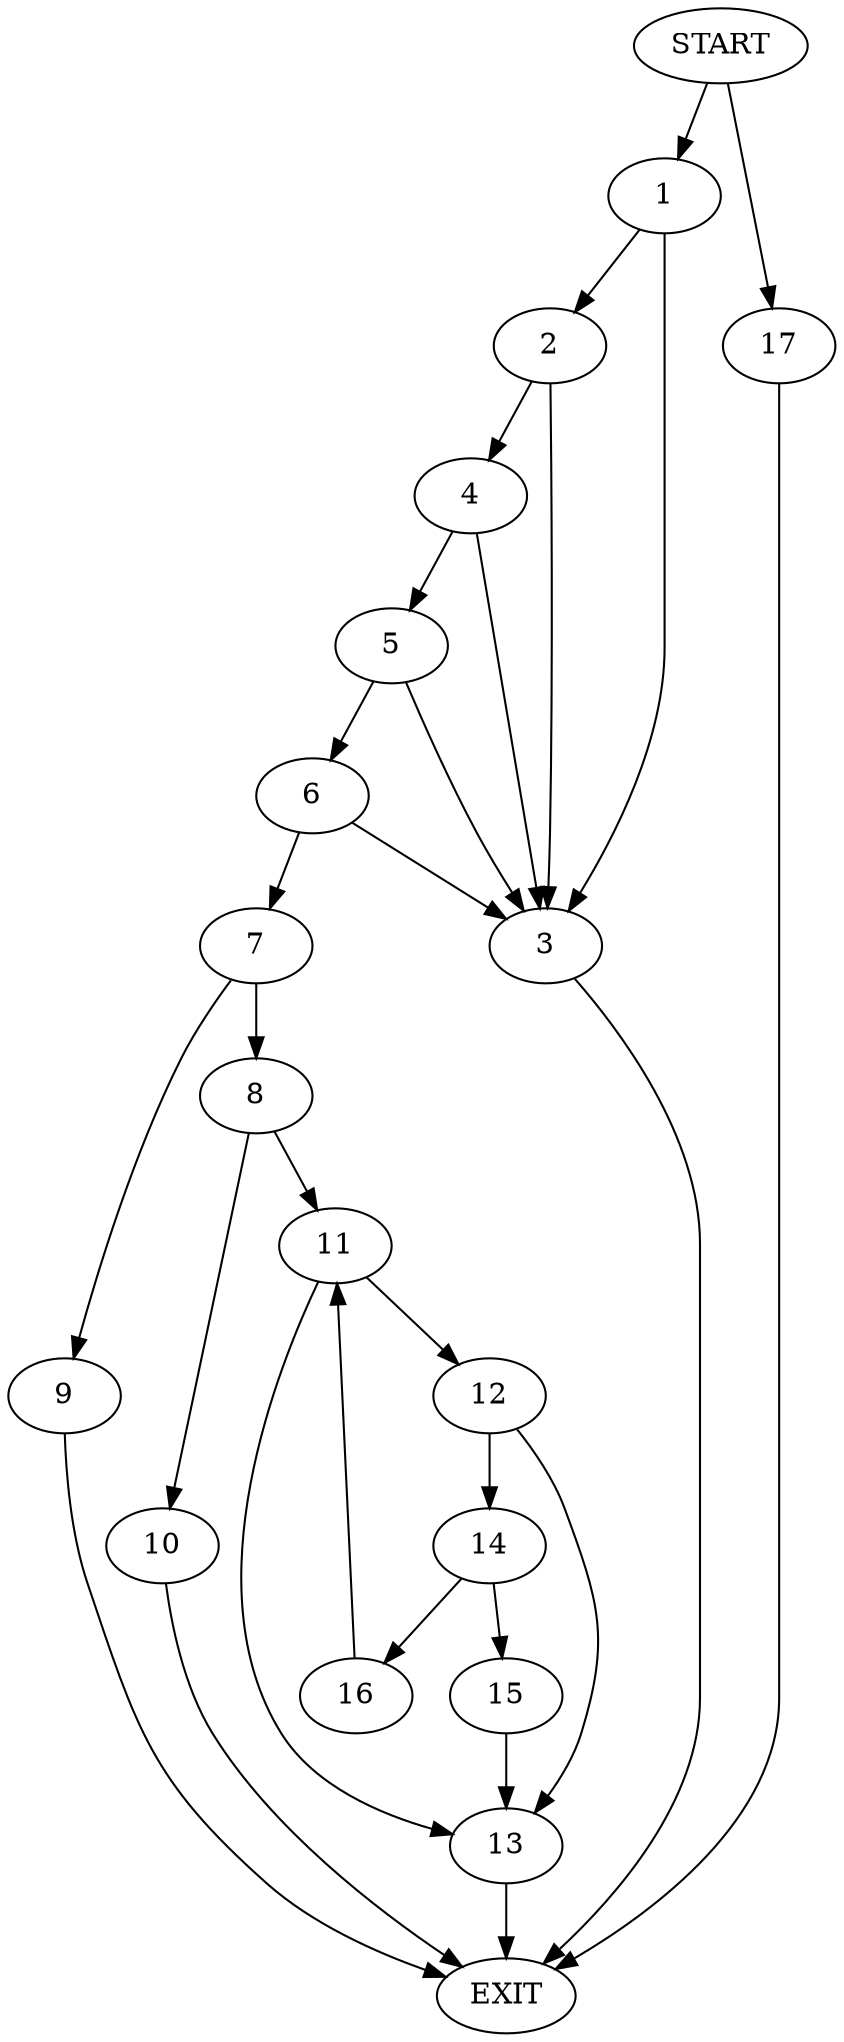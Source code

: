 digraph {
0 [label="START"]
18 [label="EXIT"]
0 -> 1
1 -> 2
1 -> 3
2 -> 3
2 -> 4
3 -> 18
4 -> 5
4 -> 3
5 -> 3
5 -> 6
6 -> 3
6 -> 7
7 -> 8
7 -> 9
8 -> 10
8 -> 11
9 -> 18
10 -> 18
11 -> 12
11 -> 13
13 -> 18
12 -> 13
12 -> 14
14 -> 15
14 -> 16
16 -> 11
15 -> 13
0 -> 17
17 -> 18
}
